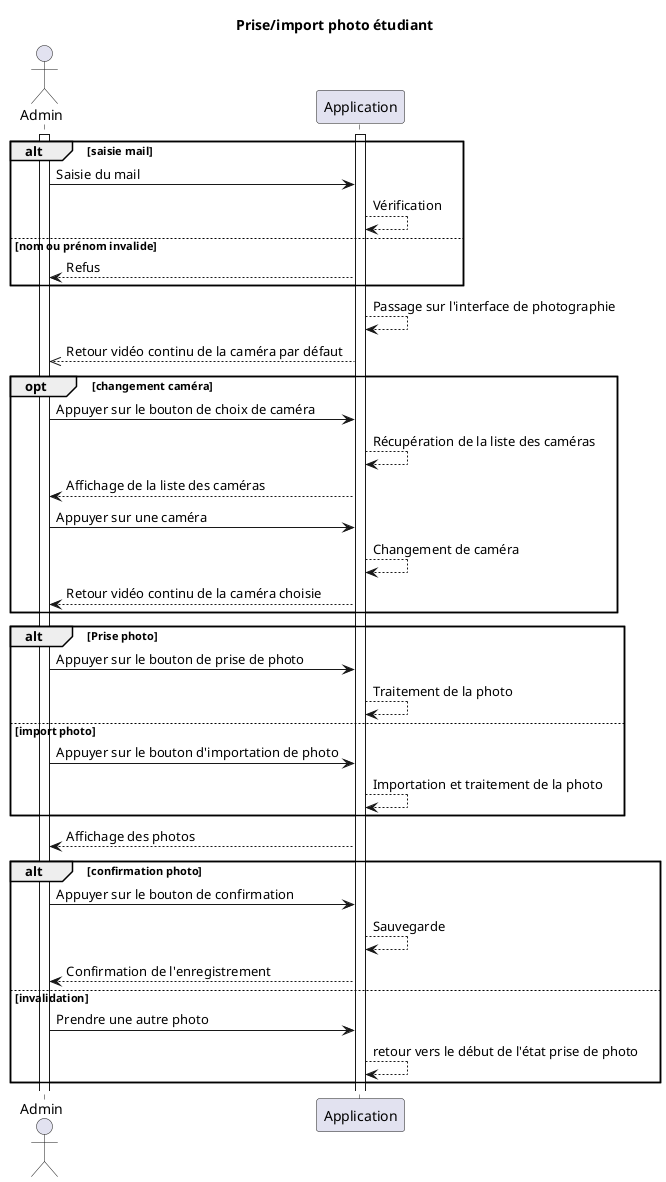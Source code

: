 @startuml etudiant_prend_photo
title Prise/import photo étudiant
actor Admin
activate Admin
activate Application
alt saisie mail
     Admin-> Application: Saisie du mail
     Application--> Application : Vérification
else nom ou prénom invalide
     Application--> Admin: Refus
end

Application--> Application : Passage sur l'interface de photographie
Application-->> Admin: Retour vidéo continu de la caméra par défaut

opt changement caméra
     Admin-> Application: Appuyer sur le bouton de choix de caméra
     Application--> Application : Récupération de la liste des caméras
     Application--> Admin: Affichage de la liste des caméras
     Admin-> Application: Appuyer sur une caméra
     Application--> Application : Changement de caméra
     Application--> Admin: Retour vidéo continu de la caméra choisie
end

alt Prise photo
     Admin-> Application: Appuyer sur le bouton de prise de photo
     Application--> Application : Traitement de la photo
else import photo
     Admin-> Application: Appuyer sur le bouton d'importation de photo
     Application--> Application : Importation et traitement de la photo
end
Application--> Admin: Affichage des photos

alt confirmation photo
     Admin-> Application: Appuyer sur le bouton de confirmation
     Application--> Application : Sauvegarde
     Application--> Admin: Confirmation de l'enregistrement
else invalidation
     Admin-> Application: Prendre une autre photo
     Application--> Application : retour vers le début de l'état prise de photo
end
@enduml